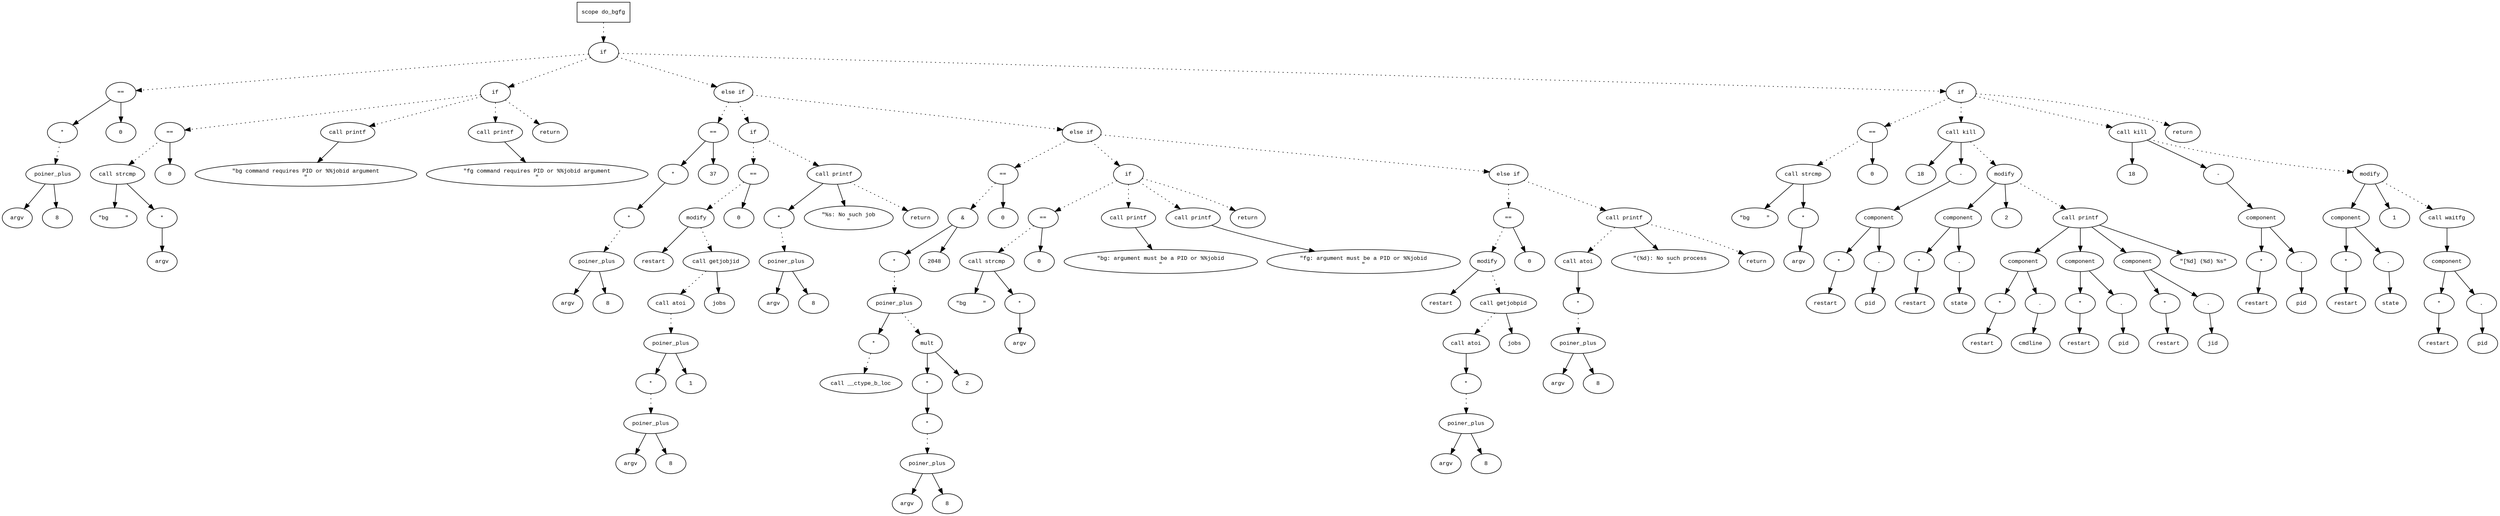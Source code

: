 digraph AST {
  graph [fontname="Times New Roman",fontsize=10];
  node  [fontname="Courier New",fontsize=10];
  edge  [fontname="Times New Roman",fontsize=10];

  node1 [label="scope do_bgfg",shape=box];
  node2 [label="if",shape=ellipse];
  node1 -> node2 [style=dotted];
  node3 [label="==",shape=ellipse];
  node4 [label="*",shape=ellipse];
  node5 [label="poiner_plus",shape=ellipse];
  node6 [label="argv",shape=ellipse];
  node5 -> node6;
  node7 [label="8",shape=ellipse];
  node5 -> node7;
  node4 -> node5 [style=dotted];
  node3 -> node4;
  node8 [label="0",shape=ellipse];
  node3 -> node8;
  node2 -> node3 [style=dotted];
  node9 [label="if",shape=ellipse];
  node2 -> node9 [style=dotted];
  node10 [label="==",shape=ellipse];
  node11 [label="call strcmp",shape=ellipse];
  node12 [label="\"bg     \"",shape=ellipse];
  node11 -> node12;
  node13 [label="*",shape=ellipse];
  node14 [label="argv",shape=ellipse];
  node13 -> node14;
  node11 -> node13;
  node10 -> node11 [style=dotted];
  node15 [label="0",shape=ellipse];
  node10 -> node15;
  node9 -> node10 [style=dotted];
  node16 [label="call printf",shape=ellipse];
  node17 [label="\"bg command requires PID or %%jobid argument
\"",shape=ellipse];
  node16 -> node17;
  node9 -> node16 [style=dotted];
  node18 [label="call printf",shape=ellipse];
  node19 [label="\"fg command requires PID or %%jobid argument
\"",shape=ellipse];
  node18 -> node19;
  node9 -> node18 [style=dotted];
  node20 [label="return",shape=ellipse];
  node9 -> node20 [style=dotted];
  node21 [label="else if",shape=ellipse];
  node2 -> node21 [style=dotted];
  node22 [label="==",shape=ellipse];
  node23 [label="*",shape=ellipse];
  node24 [label="*",shape=ellipse];
  node25 [label="poiner_plus",shape=ellipse];
  node26 [label="argv",shape=ellipse];
  node25 -> node26;
  node27 [label="8",shape=ellipse];
  node25 -> node27;
  node24 -> node25 [style=dotted];
  node23 -> node24;
  node22 -> node23;
  node28 [label="37",shape=ellipse];
  node22 -> node28;
  node21 -> node22 [style=dotted];
  node29 [label="if",shape=ellipse];
  node21 -> node29 [style=dotted];
  node30 [label="==",shape=ellipse];
  node31 [label="modify",shape=ellipse];
  node32 [label="restart",shape=ellipse];
  node31 -> node32;
  node33 [label="call getjobjid",shape=ellipse];
  node34 [label="call atoi",shape=ellipse];
  node35 [label="poiner_plus",shape=ellipse];
  node36 [label="*",shape=ellipse];
  node37 [label="poiner_plus",shape=ellipse];
  node38 [label="argv",shape=ellipse];
  node37 -> node38;
  node39 [label="8",shape=ellipse];
  node37 -> node39;
  node36 -> node37 [style=dotted];
  node35 -> node36;
  node40 [label="1",shape=ellipse];
  node35 -> node40;
  node34 -> node35 [style=dotted];
  node33 -> node34 [style=dotted];
  node41 [label="jobs",shape=ellipse];
  node33 -> node41;
  node31 -> node33 [style=dotted];
  node30 -> node31 [style=dotted];
  node42 [label="0",shape=ellipse];
  node30 -> node42;
  node29 -> node30 [style=dotted];
  node43 [label="call printf",shape=ellipse];
  node44 [label="*",shape=ellipse];
  node45 [label="poiner_plus",shape=ellipse];
  node46 [label="argv",shape=ellipse];
  node45 -> node46;
  node47 [label="8",shape=ellipse];
  node45 -> node47;
  node44 -> node45 [style=dotted];
  node43 -> node44;
  node48 [label="\"%s: No such job
\"",shape=ellipse];
  node43 -> node48;
  node29 -> node43 [style=dotted];
  node49 [label="return",shape=ellipse];
  node43 -> node49 [style=dotted];
  node50 [label="else if",shape=ellipse];
  node21 -> node50 [style=dotted];
  node51 [label="==",shape=ellipse];
  node52 [label="&",shape=ellipse];
  node53 [label="*",shape=ellipse];
  node54 [label="poiner_plus",shape=ellipse];
  node55 [label="*",shape=ellipse];
  node56 [label="call __ctype_b_loc",shape=ellipse];
  node55 -> node56 [style=dotted];
  node54 -> node55;
  node57 [label="mult",shape=ellipse];
  node58 [label="*",shape=ellipse];
  node59 [label="*",shape=ellipse];
  node60 [label="poiner_plus",shape=ellipse];
  node61 [label="argv",shape=ellipse];
  node60 -> node61;
  node62 [label="8",shape=ellipse];
  node60 -> node62;
  node59 -> node60 [style=dotted];
  node58 -> node59;
  node57 -> node58;
  node63 [label="2",shape=ellipse];
  node57 -> node63;
  node54 -> node57 [style=dotted];
  node53 -> node54 [style=dotted];
  node52 -> node53;
  node64 [label="2048",shape=ellipse];
  node52 -> node64;
  node51 -> node52 [style=dotted];
  node65 [label="0",shape=ellipse];
  node51 -> node65;
  node50 -> node51 [style=dotted];
  node66 [label="if",shape=ellipse];
  node50 -> node66 [style=dotted];
  node67 [label="==",shape=ellipse];
  node68 [label="call strcmp",shape=ellipse];
  node69 [label="\"bg     \"",shape=ellipse];
  node68 -> node69;
  node70 [label="*",shape=ellipse];
  node71 [label="argv",shape=ellipse];
  node70 -> node71;
  node68 -> node70;
  node67 -> node68 [style=dotted];
  node72 [label="0",shape=ellipse];
  node67 -> node72;
  node66 -> node67 [style=dotted];
  node73 [label="call printf",shape=ellipse];
  node74 [label="\"bg: argument must be a PID or %%jobid
\"",shape=ellipse];
  node73 -> node74;
  node66 -> node73 [style=dotted];
  node75 [label="call printf",shape=ellipse];
  node76 [label="\"fg: argument must be a PID or %%jobid
\"",shape=ellipse];
  node75 -> node76;
  node66 -> node75 [style=dotted];
  node77 [label="return",shape=ellipse];
  node66 -> node77 [style=dotted];
  node78 [label="else if",shape=ellipse];
  node50 -> node78 [style=dotted];
  node79 [label="==",shape=ellipse];
  node80 [label="modify",shape=ellipse];
  node81 [label="restart",shape=ellipse];
  node80 -> node81;
  node82 [label="call getjobpid",shape=ellipse];
  node83 [label="call atoi",shape=ellipse];
  node84 [label="*",shape=ellipse];
  node85 [label="poiner_plus",shape=ellipse];
  node86 [label="argv",shape=ellipse];
  node85 -> node86;
  node87 [label="8",shape=ellipse];
  node85 -> node87;
  node84 -> node85 [style=dotted];
  node83 -> node84;
  node82 -> node83 [style=dotted];
  node88 [label="jobs",shape=ellipse];
  node82 -> node88;
  node80 -> node82 [style=dotted];
  node79 -> node80 [style=dotted];
  node89 [label="0",shape=ellipse];
  node79 -> node89;
  node78 -> node79 [style=dotted];
  node90 [label="call printf",shape=ellipse];
  node91 [label="call atoi",shape=ellipse];
  node92 [label="*",shape=ellipse];
  node93 [label="poiner_plus",shape=ellipse];
  node94 [label="argv",shape=ellipse];
  node93 -> node94;
  node95 [label="8",shape=ellipse];
  node93 -> node95;
  node92 -> node93 [style=dotted];
  node91 -> node92;
  node90 -> node91 [style=dotted];
  node96 [label="\"(%d): No such process
\"",shape=ellipse];
  node90 -> node96;
  node78 -> node90 [style=dotted];
  node97 [label="return",shape=ellipse];
  node90 -> node97 [style=dotted];
  node98 [label="if",shape=ellipse];
  node2 -> node98 [style=dotted];
  node99 [label="==",shape=ellipse];
  node100 [label="call strcmp",shape=ellipse];
  node101 [label="\"bg     \"",shape=ellipse];
  node100 -> node101;
  node102 [label="*",shape=ellipse];
  node103 [label="argv",shape=ellipse];
  node102 -> node103;
  node100 -> node102;
  node99 -> node100 [style=dotted];
  node104 [label="0",shape=ellipse];
  node99 -> node104;
  node98 -> node99 [style=dotted];
  node105 [label="call kill",shape=ellipse];
  node106 [label="18",shape=ellipse];
  node105 -> node106;
  node107 [label="-",shape=ellipse];
  node108 [label="component",shape=ellipse];
  node107 -> node108;
  node109 [label="*",shape=ellipse];
  node110 [label="restart",shape=ellipse];
  node109 -> node110;
  node108 -> node109;
  node111 [label=".",shape=ellipse];
  node108 -> node111;
  node112 [label="pid",shape=ellipse];
  node111 -> node112;
  node105 -> node107;
  node98 -> node105 [style=dotted];
  node113 [label="modify",shape=ellipse];
  node114 [label="component",shape=ellipse];
  node113 -> node114;
  node115 [label="*",shape=ellipse];
  node116 [label="restart",shape=ellipse];
  node115 -> node116;
  node114 -> node115;
  node117 [label=".",shape=ellipse];
  node114 -> node117;
  node118 [label="state",shape=ellipse];
  node117 -> node118;
  node119 [label="2",shape=ellipse];
  node113 -> node119;
  node105 -> node113 [style=dotted];
  node120 [label="call printf",shape=ellipse];
  node121 [label="component",shape=ellipse];
  node120 -> node121;
  node122 [label="*",shape=ellipse];
  node123 [label="restart",shape=ellipse];
  node122 -> node123;
  node121 -> node122;
  node124 [label=".",shape=ellipse];
  node121 -> node124;
  node125 [label="cmdline",shape=ellipse];
  node124 -> node125;
  node126 [label="component",shape=ellipse];
  node120 -> node126;
  node127 [label="*",shape=ellipse];
  node128 [label="restart",shape=ellipse];
  node127 -> node128;
  node126 -> node127;
  node129 [label=".",shape=ellipse];
  node126 -> node129;
  node130 [label="pid",shape=ellipse];
  node129 -> node130;
  node131 [label="component",shape=ellipse];
  node120 -> node131;
  node132 [label="*",shape=ellipse];
  node133 [label="restart",shape=ellipse];
  node132 -> node133;
  node131 -> node132;
  node134 [label=".",shape=ellipse];
  node131 -> node134;
  node135 [label="jid",shape=ellipse];
  node134 -> node135;
  node136 [label="\"[%d] (%d) %s\"",shape=ellipse];
  node120 -> node136;
  node113 -> node120 [style=dotted];
  node137 [label="call kill",shape=ellipse];
  node138 [label="18",shape=ellipse];
  node137 -> node138;
  node139 [label="-",shape=ellipse];
  node140 [label="component",shape=ellipse];
  node139 -> node140;
  node141 [label="*",shape=ellipse];
  node142 [label="restart",shape=ellipse];
  node141 -> node142;
  node140 -> node141;
  node143 [label=".",shape=ellipse];
  node140 -> node143;
  node144 [label="pid",shape=ellipse];
  node143 -> node144;
  node137 -> node139;
  node98 -> node137 [style=dotted];
  node145 [label="modify",shape=ellipse];
  node146 [label="component",shape=ellipse];
  node145 -> node146;
  node147 [label="*",shape=ellipse];
  node148 [label="restart",shape=ellipse];
  node147 -> node148;
  node146 -> node147;
  node149 [label=".",shape=ellipse];
  node146 -> node149;
  node150 [label="state",shape=ellipse];
  node149 -> node150;
  node151 [label="1",shape=ellipse];
  node145 -> node151;
  node137 -> node145 [style=dotted];
  node152 [label="call waitfg",shape=ellipse];
  node153 [label="component",shape=ellipse];
  node152 -> node153;
  node154 [label="*",shape=ellipse];
  node155 [label="restart",shape=ellipse];
  node154 -> node155;
  node153 -> node154;
  node156 [label=".",shape=ellipse];
  node153 -> node156;
  node157 [label="pid",shape=ellipse];
  node156 -> node157;
  node145 -> node152 [style=dotted];
  node158 [label="return",shape=ellipse];
  node98 -> node158 [style=dotted];
} 